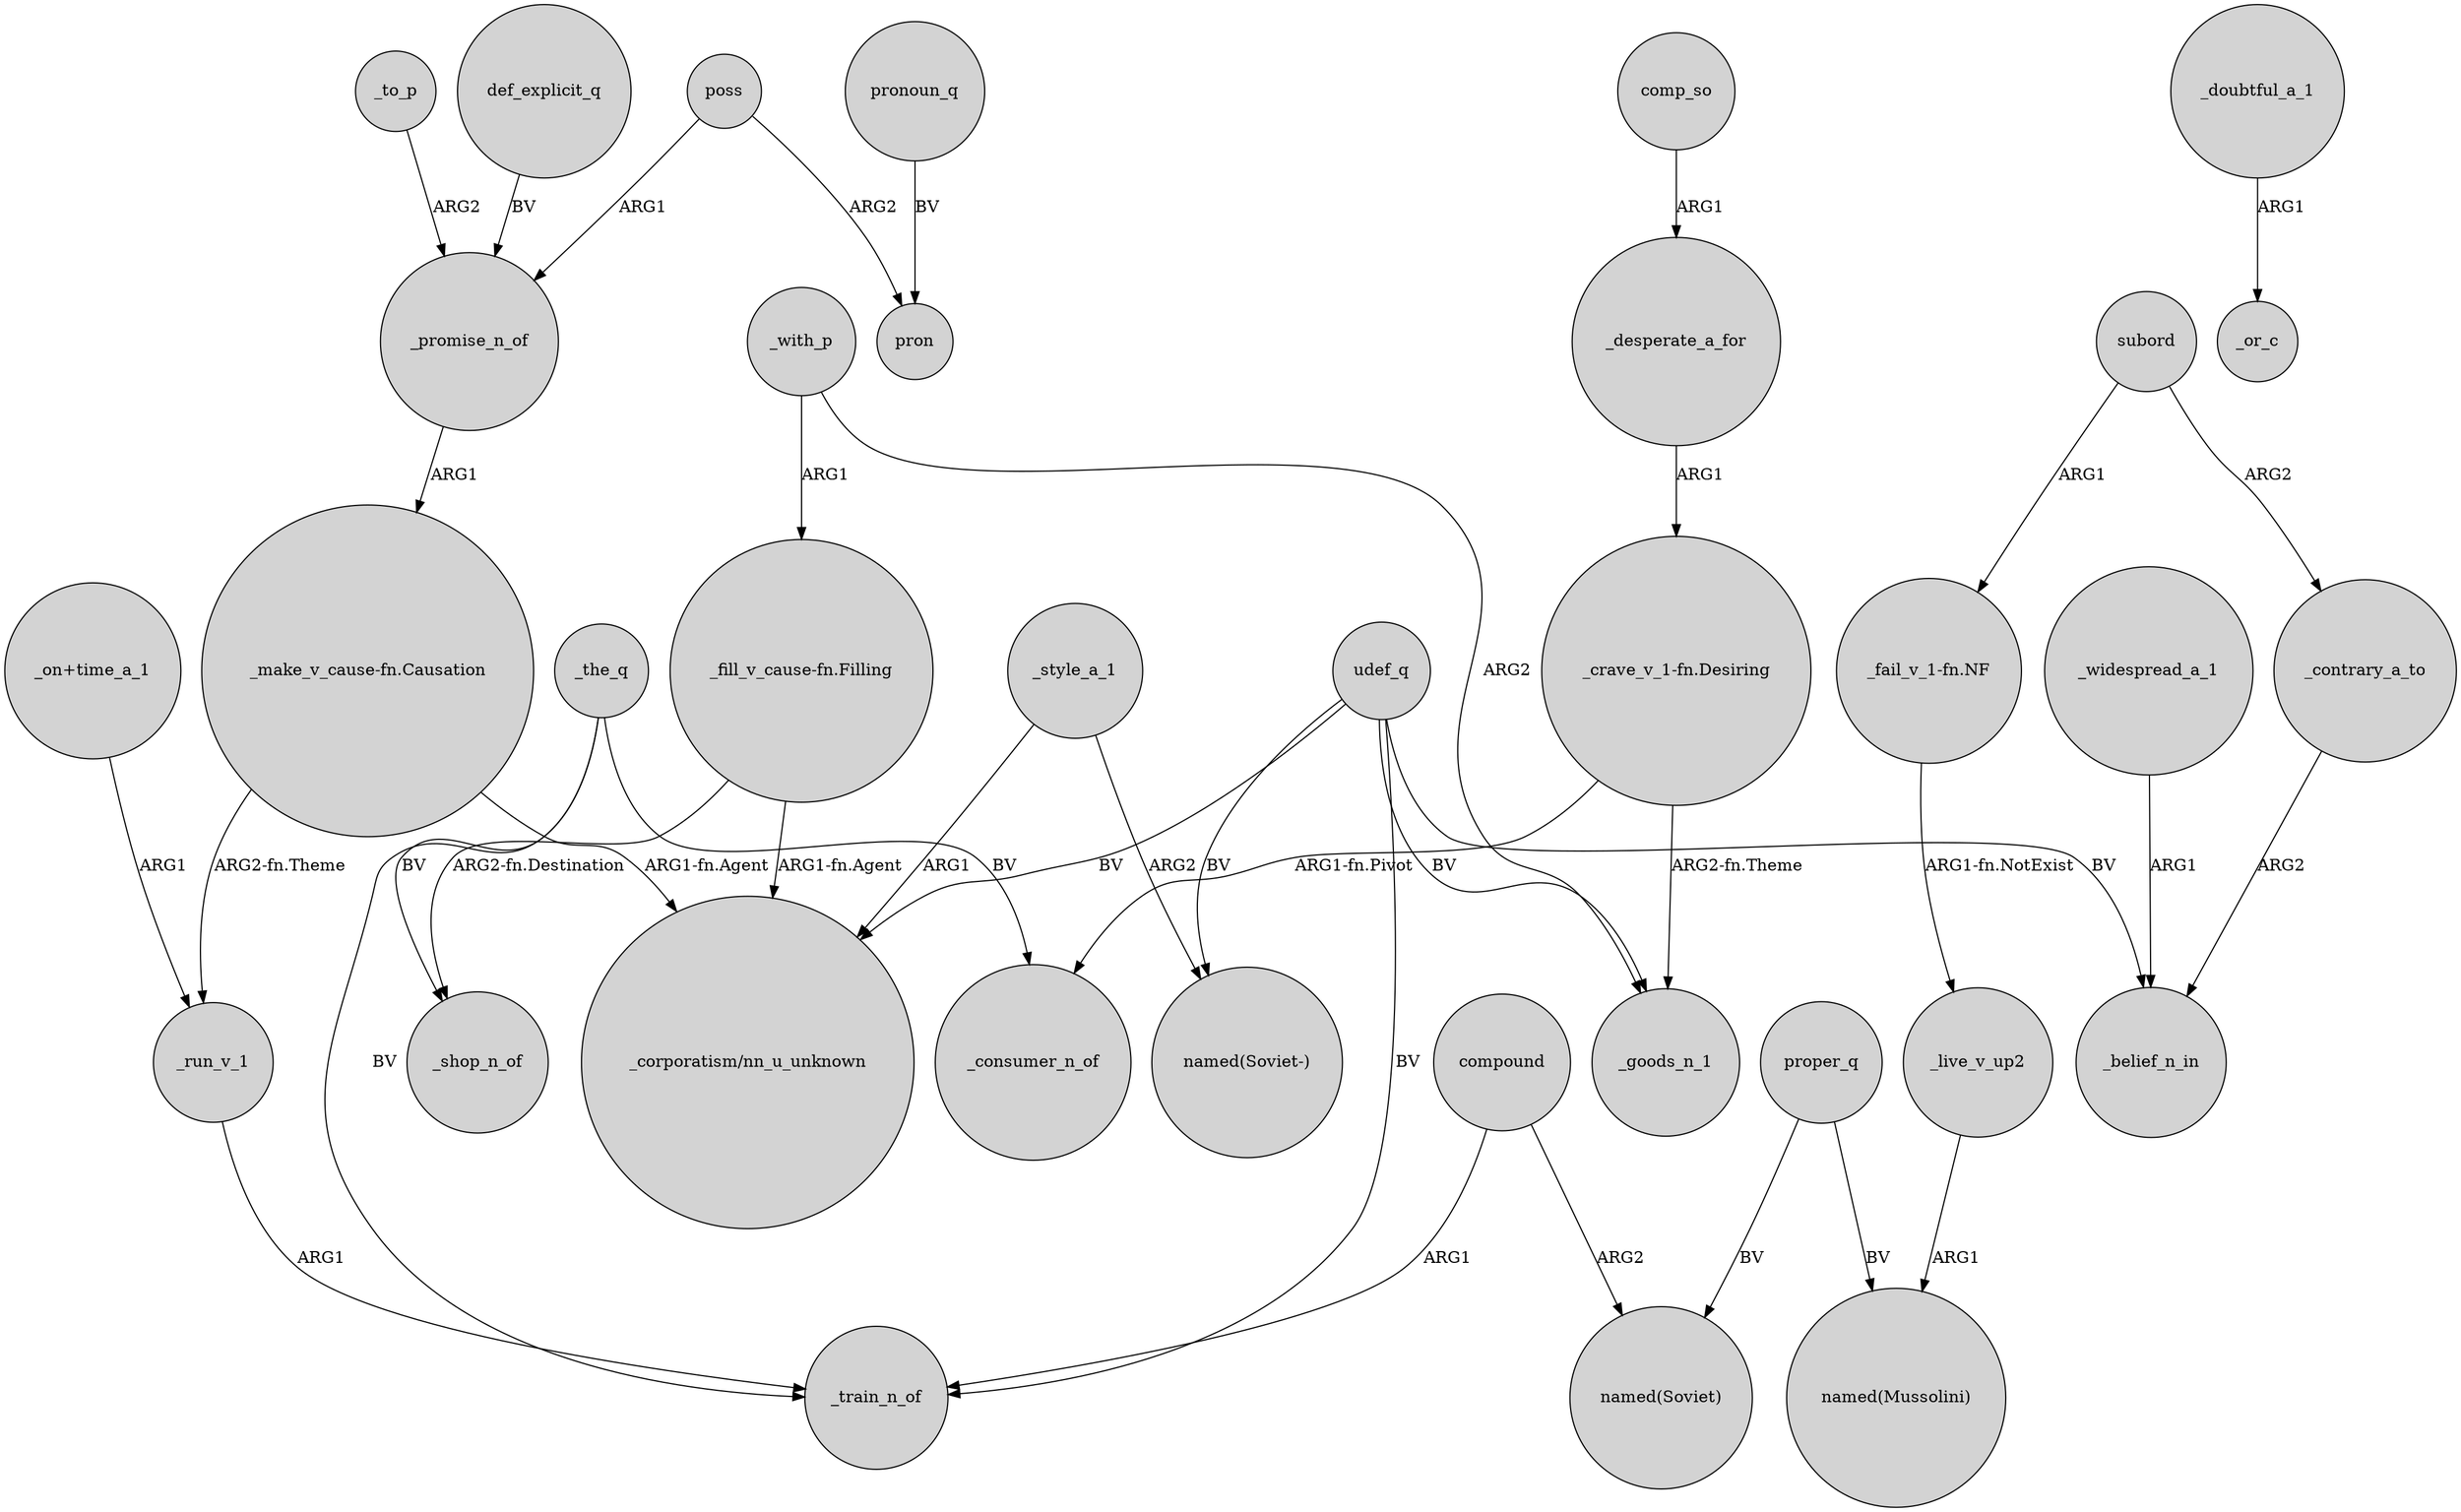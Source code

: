 digraph {
	node [shape=circle style=filled]
	udef_q -> _train_n_of [label=BV]
	poss -> pron [label=ARG2]
	_promise_n_of -> "_make_v_cause-fn.Causation" [label=ARG1]
	poss -> _promise_n_of [label=ARG1]
	def_explicit_q -> _promise_n_of [label=BV]
	_widespread_a_1 -> _belief_n_in [label=ARG1]
	"_fill_v_cause-fn.Filling" -> _shop_n_of [label="ARG2-fn.Destination"]
	subord -> "_fail_v_1-fn.NF" [label=ARG1]
	proper_q -> "named(Soviet)" [label=BV]
	"_make_v_cause-fn.Causation" -> "_corporatism/nn_u_unknown" [label="ARG1-fn.Agent"]
	comp_so -> _desperate_a_for [label=ARG1]
	_the_q -> _train_n_of [label=BV]
	_run_v_1 -> _train_n_of [label=ARG1]
	pronoun_q -> pron [label=BV]
	"_fail_v_1-fn.NF" -> _live_v_up2 [label="ARG1-fn.NotExist"]
	compound -> _train_n_of [label=ARG1]
	_to_p -> _promise_n_of [label=ARG2]
	_style_a_1 -> "named(Soviet-)" [label=ARG2]
	udef_q -> _goods_n_1 [label=BV]
	_the_q -> _consumer_n_of [label=BV]
	_style_a_1 -> "_corporatism/nn_u_unknown" [label=ARG1]
	_with_p -> "_fill_v_cause-fn.Filling" [label=ARG1]
	compound -> "named(Soviet)" [label=ARG2]
	_with_p -> _goods_n_1 [label=ARG2]
	subord -> _contrary_a_to [label=ARG2]
	"_crave_v_1-fn.Desiring" -> _goods_n_1 [label="ARG2-fn.Theme"]
	udef_q -> _belief_n_in [label=BV]
	"_make_v_cause-fn.Causation" -> _run_v_1 [label="ARG2-fn.Theme"]
	_the_q -> _shop_n_of [label=BV]
	"_on+time_a_1" -> _run_v_1 [label=ARG1]
	_doubtful_a_1 -> _or_c [label=ARG1]
	_desperate_a_for -> "_crave_v_1-fn.Desiring" [label=ARG1]
	udef_q -> "named(Soviet-)" [label=BV]
	_contrary_a_to -> _belief_n_in [label=ARG2]
	"_fill_v_cause-fn.Filling" -> "_corporatism/nn_u_unknown" [label="ARG1-fn.Agent"]
	proper_q -> "named(Mussolini)" [label=BV]
	"_crave_v_1-fn.Desiring" -> _consumer_n_of [label="ARG1-fn.Pivot"]
	udef_q -> "_corporatism/nn_u_unknown" [label=BV]
	_live_v_up2 -> "named(Mussolini)" [label=ARG1]
}
